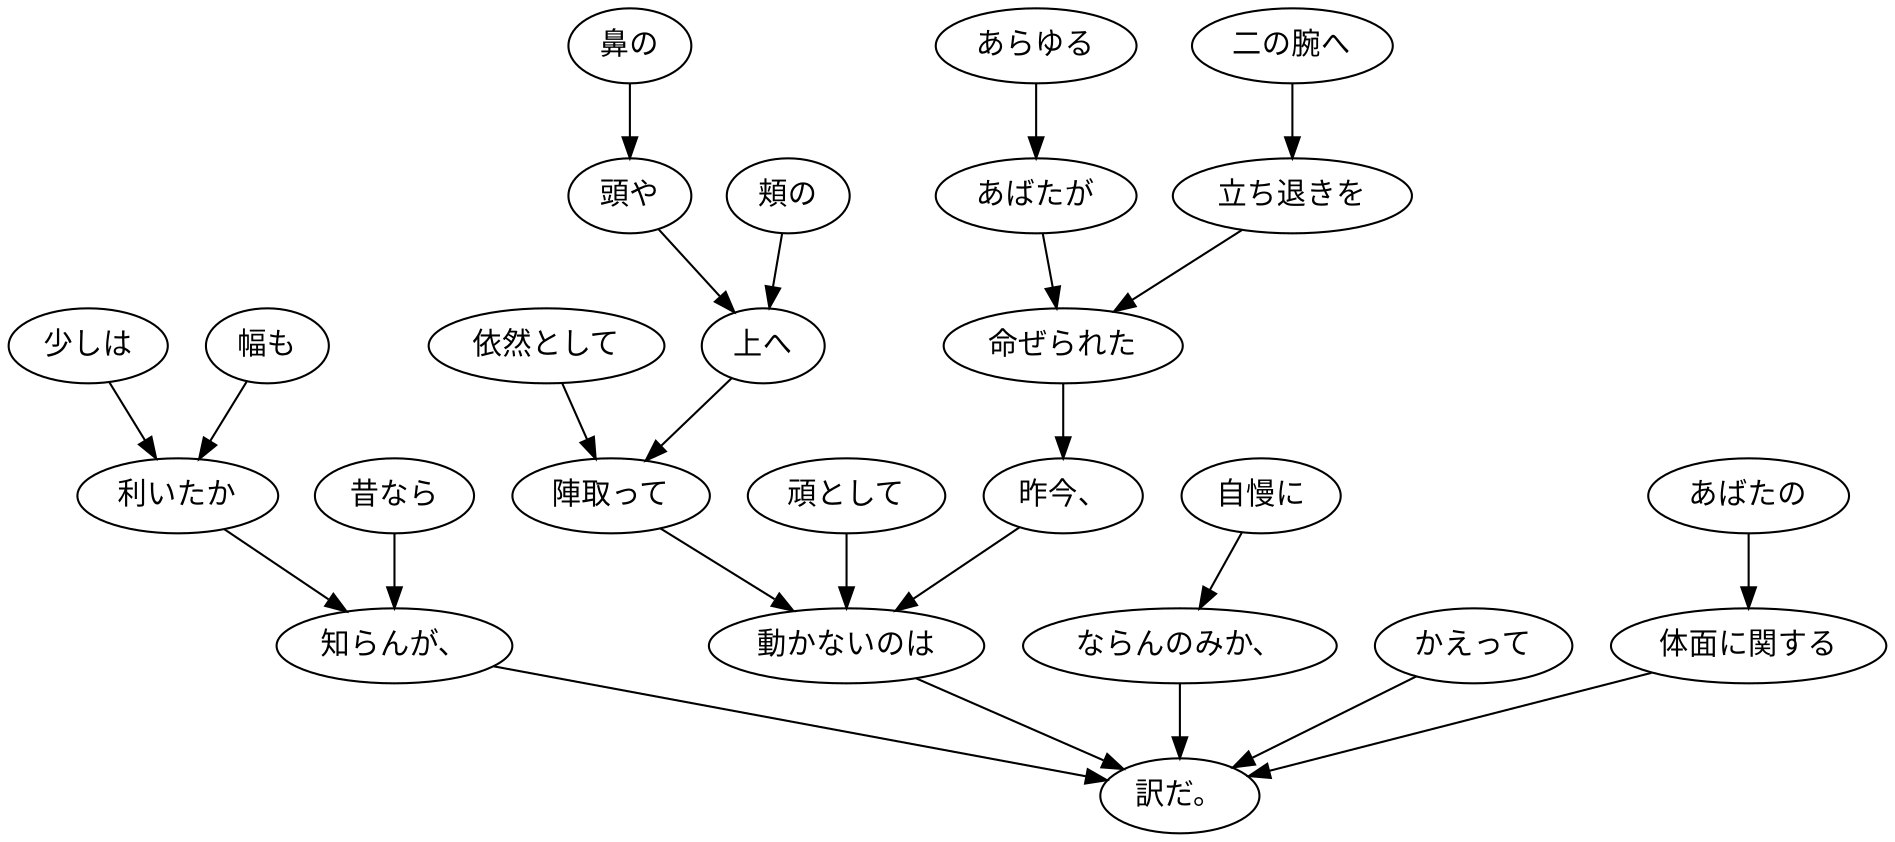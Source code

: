 digraph graph5564 {
	node0 [label="昔なら"];
	node1 [label="少しは"];
	node2 [label="幅も"];
	node3 [label="利いたか"];
	node4 [label="知らんが、"];
	node5 [label="あらゆる"];
	node6 [label="あばたが"];
	node7 [label="二の腕へ"];
	node8 [label="立ち退きを"];
	node9 [label="命ぜられた"];
	node10 [label="昨今、"];
	node11 [label="依然として"];
	node12 [label="鼻の"];
	node13 [label="頭や"];
	node14 [label="頬の"];
	node15 [label="上へ"];
	node16 [label="陣取って"];
	node17 [label="頑として"];
	node18 [label="動かないのは"];
	node19 [label="自慢に"];
	node20 [label="ならんのみか、"];
	node21 [label="かえって"];
	node22 [label="あばたの"];
	node23 [label="体面に関する"];
	node24 [label="訳だ。"];
	node0 -> node4;
	node1 -> node3;
	node2 -> node3;
	node3 -> node4;
	node4 -> node24;
	node5 -> node6;
	node6 -> node9;
	node7 -> node8;
	node8 -> node9;
	node9 -> node10;
	node10 -> node18;
	node11 -> node16;
	node12 -> node13;
	node13 -> node15;
	node14 -> node15;
	node15 -> node16;
	node16 -> node18;
	node17 -> node18;
	node18 -> node24;
	node19 -> node20;
	node20 -> node24;
	node21 -> node24;
	node22 -> node23;
	node23 -> node24;
}
